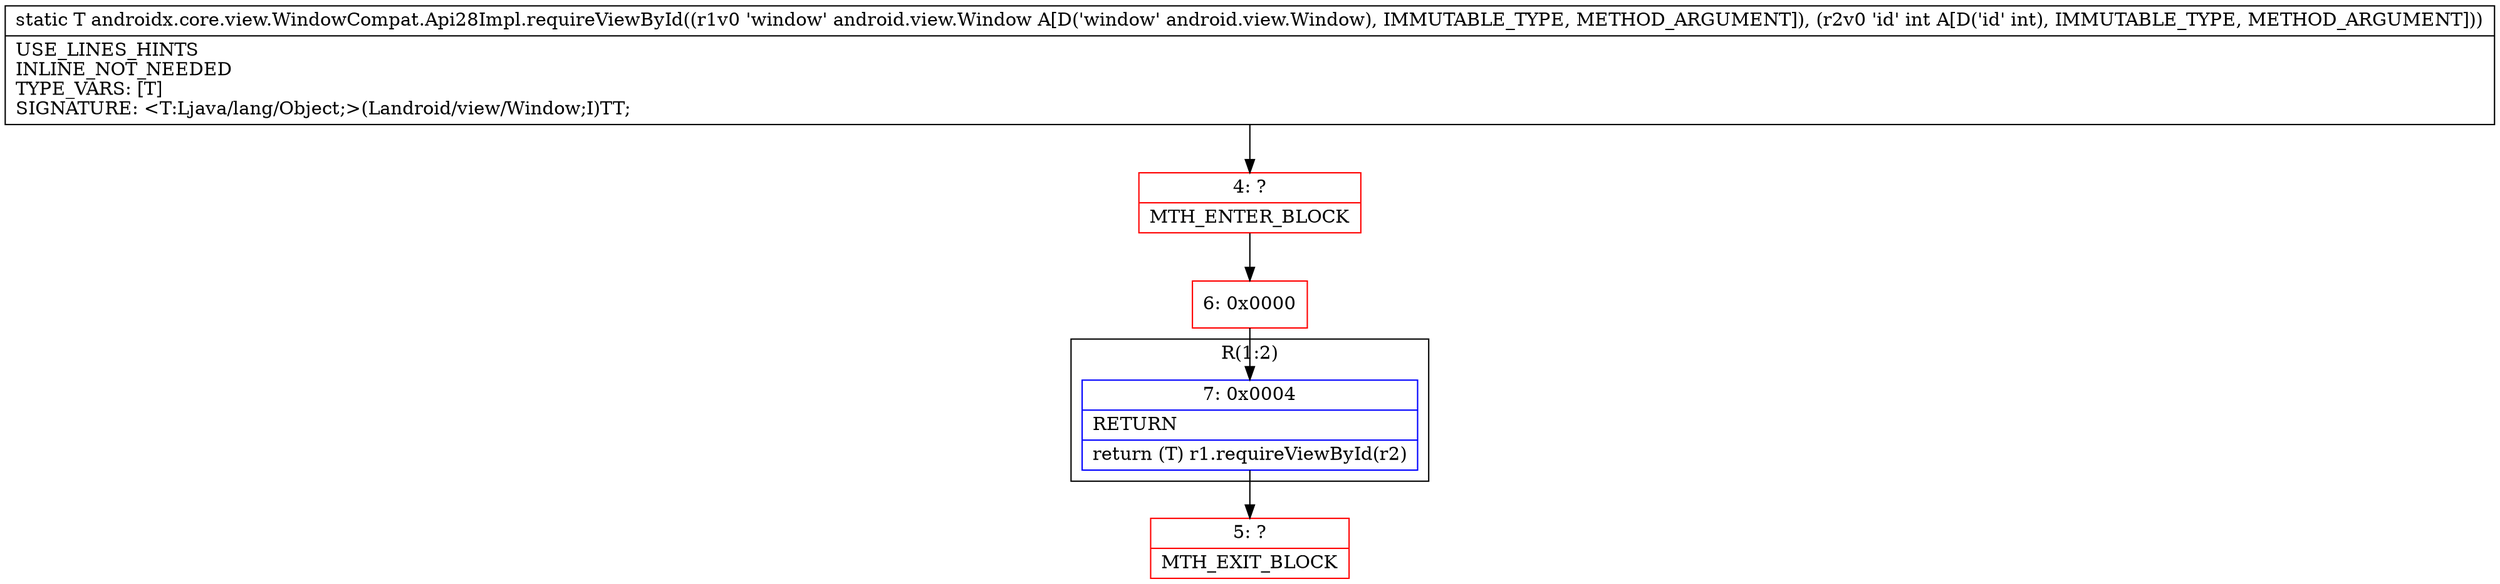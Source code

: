 digraph "CFG forandroidx.core.view.WindowCompat.Api28Impl.requireViewById(Landroid\/view\/Window;I)Ljava\/lang\/Object;" {
subgraph cluster_Region_2049728952 {
label = "R(1:2)";
node [shape=record,color=blue];
Node_7 [shape=record,label="{7\:\ 0x0004|RETURN\l|return (T) r1.requireViewById(r2)\l}"];
}
Node_4 [shape=record,color=red,label="{4\:\ ?|MTH_ENTER_BLOCK\l}"];
Node_6 [shape=record,color=red,label="{6\:\ 0x0000}"];
Node_5 [shape=record,color=red,label="{5\:\ ?|MTH_EXIT_BLOCK\l}"];
MethodNode[shape=record,label="{static T androidx.core.view.WindowCompat.Api28Impl.requireViewById((r1v0 'window' android.view.Window A[D('window' android.view.Window), IMMUTABLE_TYPE, METHOD_ARGUMENT]), (r2v0 'id' int A[D('id' int), IMMUTABLE_TYPE, METHOD_ARGUMENT]))  | USE_LINES_HINTS\lINLINE_NOT_NEEDED\lTYPE_VARS: [T]\lSIGNATURE: \<T:Ljava\/lang\/Object;\>(Landroid\/view\/Window;I)TT;\l}"];
MethodNode -> Node_4;Node_7 -> Node_5;
Node_4 -> Node_6;
Node_6 -> Node_7;
}

